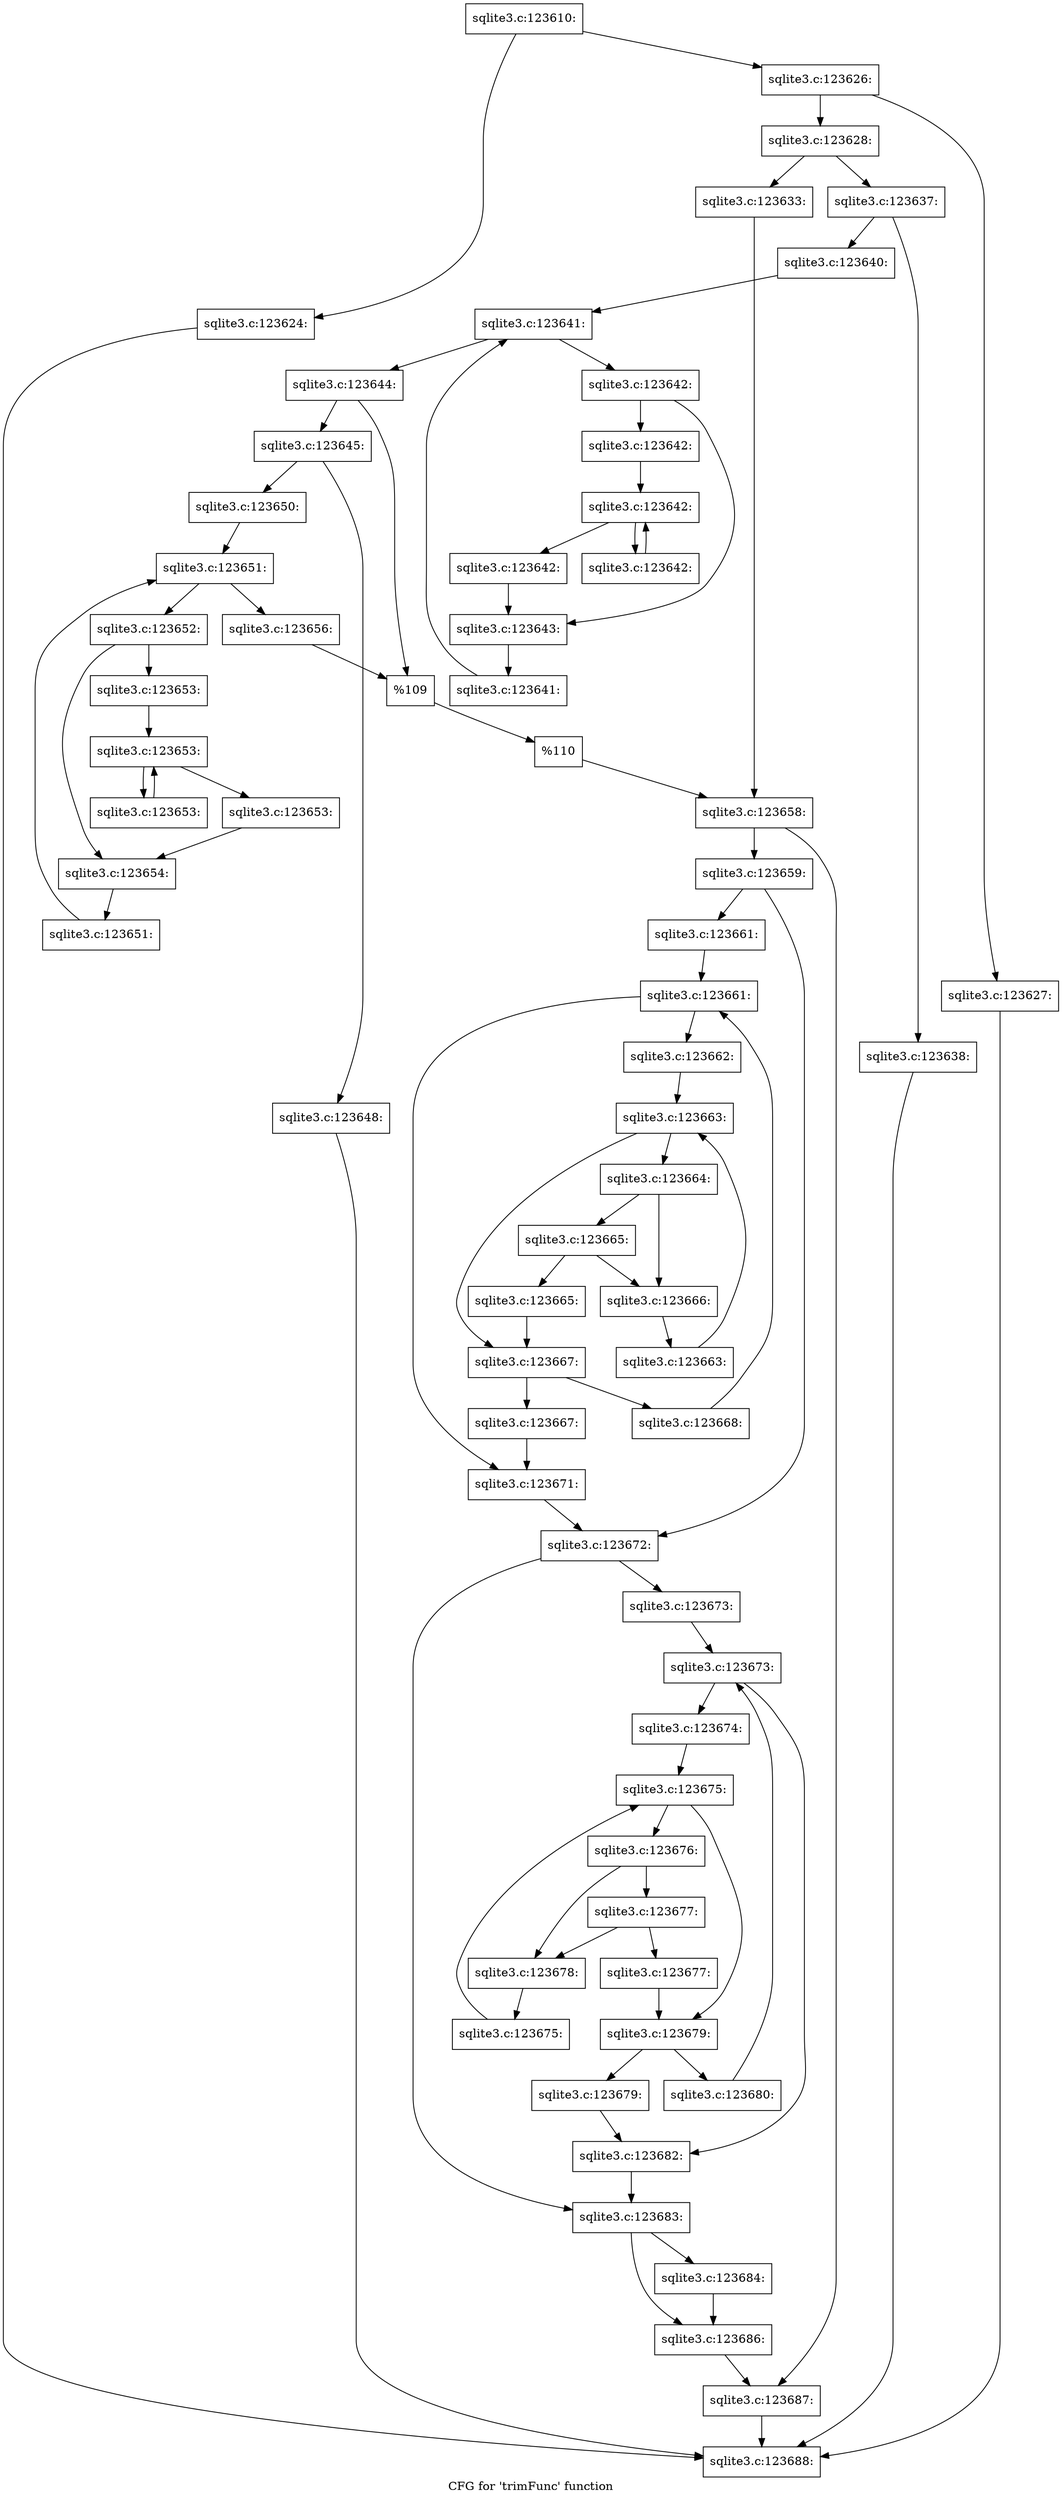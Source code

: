 digraph "CFG for 'trimFunc' function" {
	label="CFG for 'trimFunc' function";

	Node0x55c0f875deb0 [shape=record,label="{sqlite3.c:123610:}"];
	Node0x55c0f875deb0 -> Node0x55c0f8761490;
	Node0x55c0f875deb0 -> Node0x55c0f87614e0;
	Node0x55c0f8761490 [shape=record,label="{sqlite3.c:123624:}"];
	Node0x55c0f8761490 -> Node0x55c0f875df00;
	Node0x55c0f87614e0 [shape=record,label="{sqlite3.c:123626:}"];
	Node0x55c0f87614e0 -> Node0x55c0f8761f20;
	Node0x55c0f87614e0 -> Node0x55c0f8761f70;
	Node0x55c0f8761f20 [shape=record,label="{sqlite3.c:123627:}"];
	Node0x55c0f8761f20 -> Node0x55c0f875df00;
	Node0x55c0f8761f70 [shape=record,label="{sqlite3.c:123628:}"];
	Node0x55c0f8761f70 -> Node0x55c0f8762770;
	Node0x55c0f8761f70 -> Node0x55c0f8762810;
	Node0x55c0f8762770 [shape=record,label="{sqlite3.c:123633:}"];
	Node0x55c0f8762770 -> Node0x55c0f87627c0;
	Node0x55c0f8762810 [shape=record,label="{sqlite3.c:123637:}"];
	Node0x55c0f8762810 -> Node0x55c0f8763810;
	Node0x55c0f8762810 -> Node0x55c0f87638b0;
	Node0x55c0f8763810 [shape=record,label="{sqlite3.c:123638:}"];
	Node0x55c0f8763810 -> Node0x55c0f875df00;
	Node0x55c0f87638b0 [shape=record,label="{sqlite3.c:123640:}"];
	Node0x55c0f87638b0 -> Node0x55c0f87646e0;
	Node0x55c0f87646e0 [shape=record,label="{sqlite3.c:123641:}"];
	Node0x55c0f87646e0 -> Node0x55c0f8764900;
	Node0x55c0f87646e0 -> Node0x55c0f8764370;
	Node0x55c0f8764900 [shape=record,label="{sqlite3.c:123642:}"];
	Node0x55c0f8764900 -> Node0x55c0f8764d20;
	Node0x55c0f8764900 -> Node0x55c0f8764d70;
	Node0x55c0f8764d20 [shape=record,label="{sqlite3.c:123642:}"];
	Node0x55c0f8764d20 -> Node0x55c0f8765290;
	Node0x55c0f8765290 [shape=record,label="{sqlite3.c:123642:}"];
	Node0x55c0f8765290 -> Node0x55c0f8765680;
	Node0x55c0f8765290 -> Node0x55c0f8765350;
	Node0x55c0f8765680 [shape=record,label="{sqlite3.c:123642:}"];
	Node0x55c0f8765680 -> Node0x55c0f8765290;
	Node0x55c0f8765350 [shape=record,label="{sqlite3.c:123642:}"];
	Node0x55c0f8765350 -> Node0x55c0f8764d70;
	Node0x55c0f8764d70 [shape=record,label="{sqlite3.c:123643:}"];
	Node0x55c0f8764d70 -> Node0x55c0f8764870;
	Node0x55c0f8764870 [shape=record,label="{sqlite3.c:123641:}"];
	Node0x55c0f8764870 -> Node0x55c0f87646e0;
	Node0x55c0f8764370 [shape=record,label="{sqlite3.c:123644:}"];
	Node0x55c0f8764370 -> Node0x55c0f8765f10;
	Node0x55c0f8764370 -> Node0x55c0f8765f60;
	Node0x55c0f8765f10 [shape=record,label="{sqlite3.c:123645:}"];
	Node0x55c0f8765f10 -> Node0x55c0f61a5d90;
	Node0x55c0f8765f10 -> Node0x55c0f87669a0;
	Node0x55c0f61a5d90 [shape=record,label="{sqlite3.c:123648:}"];
	Node0x55c0f61a5d90 -> Node0x55c0f875df00;
	Node0x55c0f87669a0 [shape=record,label="{sqlite3.c:123650:}"];
	Node0x55c0f87669a0 -> Node0x55c0f8767680;
	Node0x55c0f8767680 [shape=record,label="{sqlite3.c:123651:}"];
	Node0x55c0f8767680 -> Node0x55c0f87677c0;
	Node0x55c0f8767680 -> Node0x55c0f8767380;
	Node0x55c0f87677c0 [shape=record,label="{sqlite3.c:123652:}"];
	Node0x55c0f87677c0 -> Node0x55c0f8767fc0;
	Node0x55c0f87677c0 -> Node0x55c0f8768010;
	Node0x55c0f8767fc0 [shape=record,label="{sqlite3.c:123653:}"];
	Node0x55c0f8767fc0 -> Node0x55c0f8768530;
	Node0x55c0f8768530 [shape=record,label="{sqlite3.c:123653:}"];
	Node0x55c0f8768530 -> Node0x55c0f8768920;
	Node0x55c0f8768530 -> Node0x55c0f87685f0;
	Node0x55c0f8768920 [shape=record,label="{sqlite3.c:123653:}"];
	Node0x55c0f8768920 -> Node0x55c0f8768530;
	Node0x55c0f87685f0 [shape=record,label="{sqlite3.c:123653:}"];
	Node0x55c0f87685f0 -> Node0x55c0f8768010;
	Node0x55c0f8768010 [shape=record,label="{sqlite3.c:123654:}"];
	Node0x55c0f8768010 -> Node0x55c0f8767730;
	Node0x55c0f8767730 [shape=record,label="{sqlite3.c:123651:}"];
	Node0x55c0f8767730 -> Node0x55c0f8767680;
	Node0x55c0f8767380 [shape=record,label="{sqlite3.c:123656:}"];
	Node0x55c0f8767380 -> Node0x55c0f8765f60;
	Node0x55c0f8765f60 [shape=record,label="{%109}"];
	Node0x55c0f8765f60 -> Node0x55c0f8763860;
	Node0x55c0f8763860 [shape=record,label="{%110}"];
	Node0x55c0f8763860 -> Node0x55c0f87627c0;
	Node0x55c0f87627c0 [shape=record,label="{sqlite3.c:123658:}"];
	Node0x55c0f87627c0 -> Node0x55c0f8769bc0;
	Node0x55c0f87627c0 -> Node0x55c0f8769c10;
	Node0x55c0f8769bc0 [shape=record,label="{sqlite3.c:123659:}"];
	Node0x55c0f8769bc0 -> Node0x55c0f876a2c0;
	Node0x55c0f8769bc0 -> Node0x55c0f876a310;
	Node0x55c0f876a2c0 [shape=record,label="{sqlite3.c:123661:}"];
	Node0x55c0f876a2c0 -> Node0x55c0f876a6d0;
	Node0x55c0f876a6d0 [shape=record,label="{sqlite3.c:123661:}"];
	Node0x55c0f876a6d0 -> Node0x55c0f876aa80;
	Node0x55c0f876a6d0 -> Node0x55c0f876a830;
	Node0x55c0f876aa80 [shape=record,label="{sqlite3.c:123662:}"];
	Node0x55c0f876aa80 -> Node0x55c0f876b110;
	Node0x55c0f876b110 [shape=record,label="{sqlite3.c:123663:}"];
	Node0x55c0f876b110 -> Node0x55c0f876b330;
	Node0x55c0f876b110 -> Node0x55c0f876af60;
	Node0x55c0f876b330 [shape=record,label="{sqlite3.c:123664:}"];
	Node0x55c0f876b330 -> Node0x55c0f876bb90;
	Node0x55c0f876b330 -> Node0x55c0f876bb40;
	Node0x55c0f876bb90 [shape=record,label="{sqlite3.c:123665:}"];
	Node0x55c0f876bb90 -> Node0x55c0f876baf0;
	Node0x55c0f876bb90 -> Node0x55c0f876bb40;
	Node0x55c0f876baf0 [shape=record,label="{sqlite3.c:123665:}"];
	Node0x55c0f876baf0 -> Node0x55c0f876af60;
	Node0x55c0f876bb40 [shape=record,label="{sqlite3.c:123666:}"];
	Node0x55c0f876bb40 -> Node0x55c0f876b2a0;
	Node0x55c0f876b2a0 [shape=record,label="{sqlite3.c:123663:}"];
	Node0x55c0f876b2a0 -> Node0x55c0f876b110;
	Node0x55c0f876af60 [shape=record,label="{sqlite3.c:123667:}"];
	Node0x55c0f876af60 -> Node0x55c0f876caf0;
	Node0x55c0f876af60 -> Node0x55c0f876cb40;
	Node0x55c0f876caf0 [shape=record,label="{sqlite3.c:123667:}"];
	Node0x55c0f876caf0 -> Node0x55c0f876a830;
	Node0x55c0f876cb40 [shape=record,label="{sqlite3.c:123668:}"];
	Node0x55c0f876cb40 -> Node0x55c0f876a6d0;
	Node0x55c0f876a830 [shape=record,label="{sqlite3.c:123671:}"];
	Node0x55c0f876a830 -> Node0x55c0f876a310;
	Node0x55c0f876a310 [shape=record,label="{sqlite3.c:123672:}"];
	Node0x55c0f876a310 -> Node0x55c0f876d650;
	Node0x55c0f876a310 -> Node0x55c0f876d6a0;
	Node0x55c0f876d650 [shape=record,label="{sqlite3.c:123673:}"];
	Node0x55c0f876d650 -> Node0x55c0f876da60;
	Node0x55c0f876da60 [shape=record,label="{sqlite3.c:123673:}"];
	Node0x55c0f876da60 -> Node0x55c0f876de10;
	Node0x55c0f876da60 -> Node0x55c0f876dbc0;
	Node0x55c0f876de10 [shape=record,label="{sqlite3.c:123674:}"];
	Node0x55c0f876de10 -> Node0x55c0f876e4a0;
	Node0x55c0f876e4a0 [shape=record,label="{sqlite3.c:123675:}"];
	Node0x55c0f876e4a0 -> Node0x55c0f876e6c0;
	Node0x55c0f876e4a0 -> Node0x55c0f876e2f0;
	Node0x55c0f876e6c0 [shape=record,label="{sqlite3.c:123676:}"];
	Node0x55c0f876e6c0 -> Node0x55c0f876ef20;
	Node0x55c0f876e6c0 -> Node0x55c0f876eed0;
	Node0x55c0f876ef20 [shape=record,label="{sqlite3.c:123677:}"];
	Node0x55c0f876ef20 -> Node0x55c0f876ee80;
	Node0x55c0f876ef20 -> Node0x55c0f876eed0;
	Node0x55c0f876ee80 [shape=record,label="{sqlite3.c:123677:}"];
	Node0x55c0f876ee80 -> Node0x55c0f876e2f0;
	Node0x55c0f876eed0 [shape=record,label="{sqlite3.c:123678:}"];
	Node0x55c0f876eed0 -> Node0x55c0f876e630;
	Node0x55c0f876e630 [shape=record,label="{sqlite3.c:123675:}"];
	Node0x55c0f876e630 -> Node0x55c0f876e4a0;
	Node0x55c0f876e2f0 [shape=record,label="{sqlite3.c:123679:}"];
	Node0x55c0f876e2f0 -> Node0x55c0f87701c0;
	Node0x55c0f876e2f0 -> Node0x55c0f8770210;
	Node0x55c0f87701c0 [shape=record,label="{sqlite3.c:123679:}"];
	Node0x55c0f87701c0 -> Node0x55c0f876dbc0;
	Node0x55c0f8770210 [shape=record,label="{sqlite3.c:123680:}"];
	Node0x55c0f8770210 -> Node0x55c0f876da60;
	Node0x55c0f876dbc0 [shape=record,label="{sqlite3.c:123682:}"];
	Node0x55c0f876dbc0 -> Node0x55c0f876d6a0;
	Node0x55c0f876d6a0 [shape=record,label="{sqlite3.c:123683:}"];
	Node0x55c0f876d6a0 -> Node0x55c0f8770a10;
	Node0x55c0f876d6a0 -> Node0x55c0f8770a60;
	Node0x55c0f8770a10 [shape=record,label="{sqlite3.c:123684:}"];
	Node0x55c0f8770a10 -> Node0x55c0f8770a60;
	Node0x55c0f8770a60 [shape=record,label="{sqlite3.c:123686:}"];
	Node0x55c0f8770a60 -> Node0x55c0f8769c10;
	Node0x55c0f8769c10 [shape=record,label="{sqlite3.c:123687:}"];
	Node0x55c0f8769c10 -> Node0x55c0f875df00;
	Node0x55c0f875df00 [shape=record,label="{sqlite3.c:123688:}"];
}
